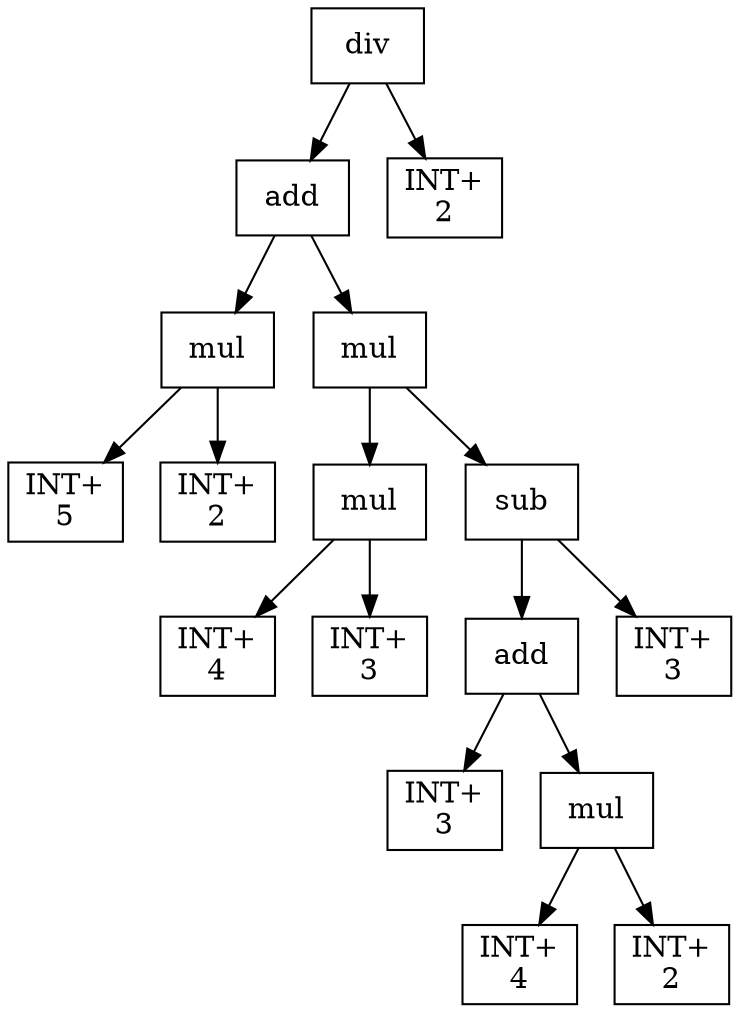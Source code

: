 digraph expr {
  node [shape=box];
  n1 [label="div"];
  n2 [label="add"];
  n3 [label="mul"];
  n4 [label="INT+\n5"];
  n5 [label="INT+\n2"];
  n3 -> n4;
  n3 -> n5;
  n6 [label="mul"];
  n7 [label="mul"];
  n8 [label="INT+\n4"];
  n9 [label="INT+\n3"];
  n7 -> n8;
  n7 -> n9;
  n10 [label="sub"];
  n11 [label="add"];
  n12 [label="INT+\n3"];
  n13 [label="mul"];
  n14 [label="INT+\n4"];
  n15 [label="INT+\n2"];
  n13 -> n14;
  n13 -> n15;
  n11 -> n12;
  n11 -> n13;
  n16 [label="INT+\n3"];
  n10 -> n11;
  n10 -> n16;
  n6 -> n7;
  n6 -> n10;
  n2 -> n3;
  n2 -> n6;
  n17 [label="INT+\n2"];
  n1 -> n2;
  n1 -> n17;
}